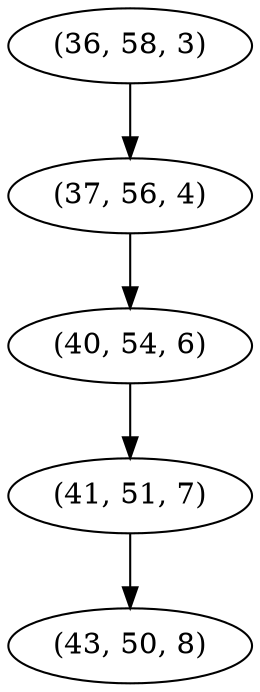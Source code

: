 digraph tree {
    "(36, 58, 3)";
    "(37, 56, 4)";
    "(40, 54, 6)";
    "(41, 51, 7)";
    "(43, 50, 8)";
    "(36, 58, 3)" -> "(37, 56, 4)";
    "(37, 56, 4)" -> "(40, 54, 6)";
    "(40, 54, 6)" -> "(41, 51, 7)";
    "(41, 51, 7)" -> "(43, 50, 8)";
}
